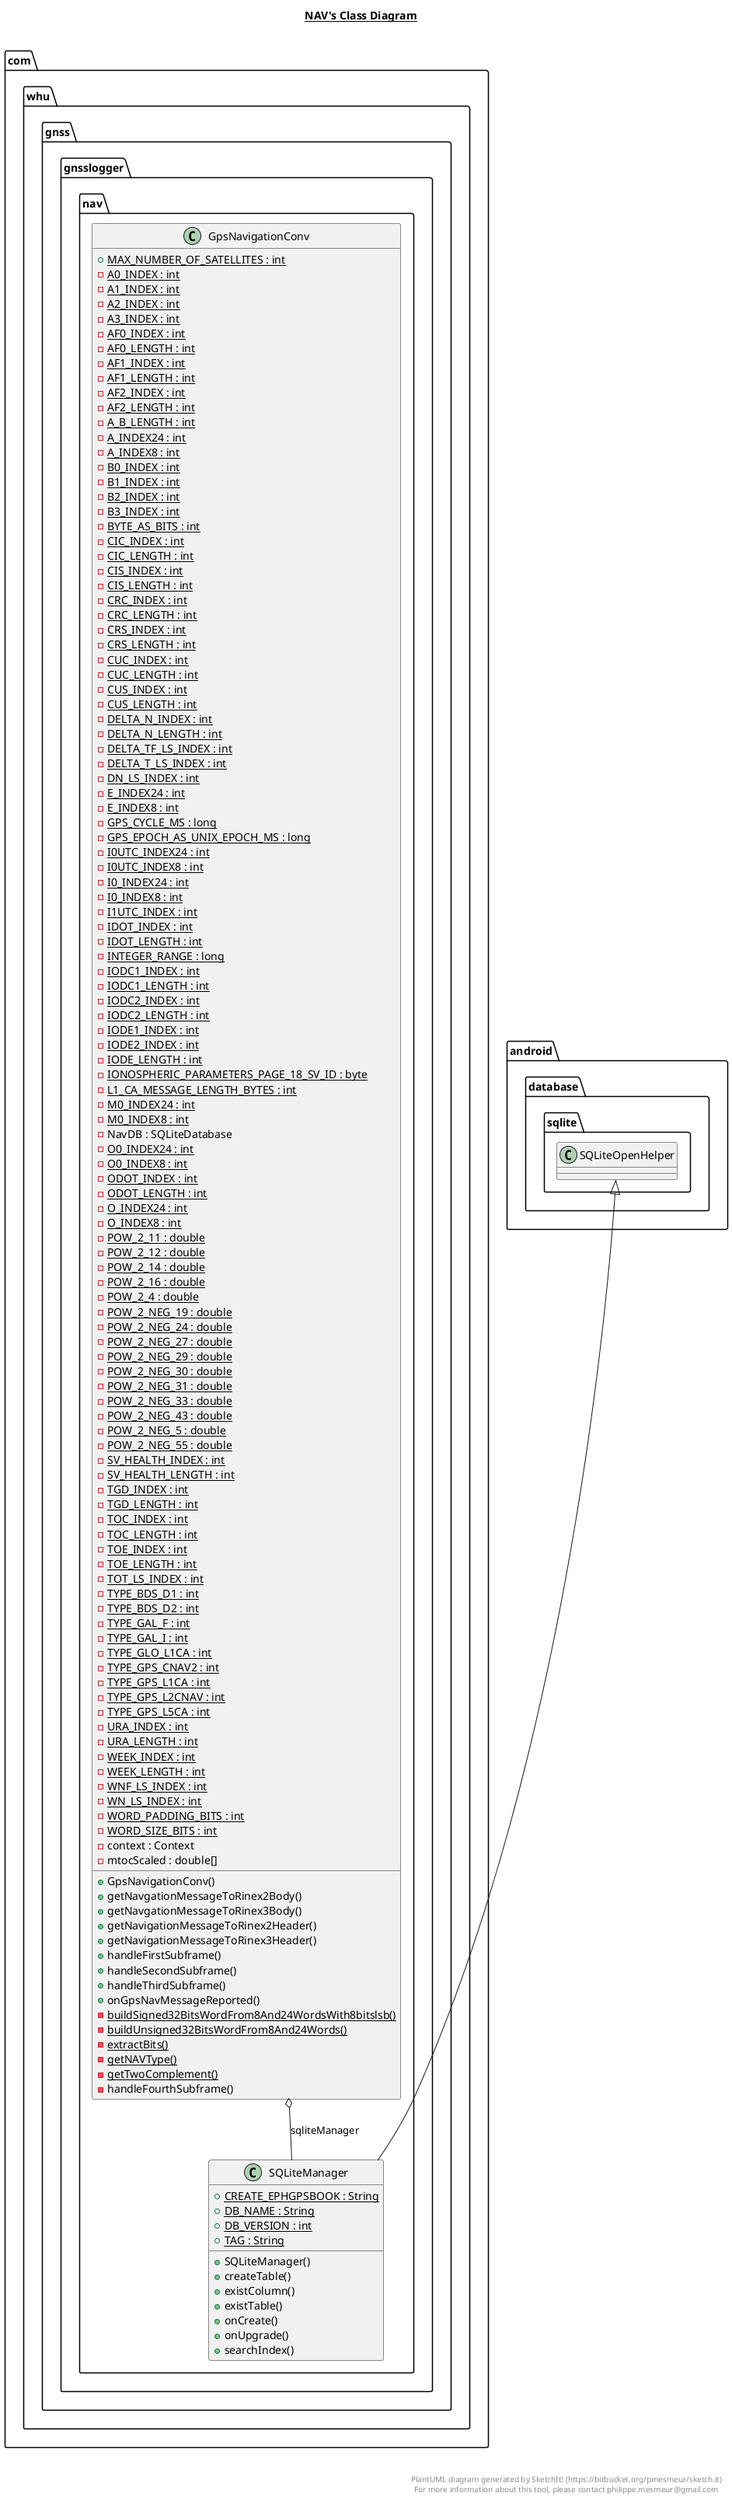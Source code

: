 @startuml

title __NAV's Class Diagram__\n

  namespace com.whu.gnss.gnsslogger {
    namespace nav {
      class com.whu.gnss.gnsslogger.nav.GpsNavigationConv {
          {static} + MAX_NUMBER_OF_SATELLITES : int
          {static} - A0_INDEX : int
          {static} - A1_INDEX : int
          {static} - A2_INDEX : int
          {static} - A3_INDEX : int
          {static} - AF0_INDEX : int
          {static} - AF0_LENGTH : int
          {static} - AF1_INDEX : int
          {static} - AF1_LENGTH : int
          {static} - AF2_INDEX : int
          {static} - AF2_LENGTH : int
          {static} - A_B_LENGTH : int
          {static} - A_INDEX24 : int
          {static} - A_INDEX8 : int
          {static} - B0_INDEX : int
          {static} - B1_INDEX : int
          {static} - B2_INDEX : int
          {static} - B3_INDEX : int
          {static} - BYTE_AS_BITS : int
          {static} - CIC_INDEX : int
          {static} - CIC_LENGTH : int
          {static} - CIS_INDEX : int
          {static} - CIS_LENGTH : int
          {static} - CRC_INDEX : int
          {static} - CRC_LENGTH : int
          {static} - CRS_INDEX : int
          {static} - CRS_LENGTH : int
          {static} - CUC_INDEX : int
          {static} - CUC_LENGTH : int
          {static} - CUS_INDEX : int
          {static} - CUS_LENGTH : int
          {static} - DELTA_N_INDEX : int
          {static} - DELTA_N_LENGTH : int
          {static} - DELTA_TF_LS_INDEX : int
          {static} - DELTA_T_LS_INDEX : int
          {static} - DN_LS_INDEX : int
          {static} - E_INDEX24 : int
          {static} - E_INDEX8 : int
          {static} - GPS_CYCLE_MS : long
          {static} - GPS_EPOCH_AS_UNIX_EPOCH_MS : long
          {static} - I0UTC_INDEX24 : int
          {static} - I0UTC_INDEX8 : int
          {static} - I0_INDEX24 : int
          {static} - I0_INDEX8 : int
          {static} - I1UTC_INDEX : int
          {static} - IDOT_INDEX : int
          {static} - IDOT_LENGTH : int
          {static} - INTEGER_RANGE : long
          {static} - IODC1_INDEX : int
          {static} - IODC1_LENGTH : int
          {static} - IODC2_INDEX : int
          {static} - IODC2_LENGTH : int
          {static} - IODE1_INDEX : int
          {static} - IODE2_INDEX : int
          {static} - IODE_LENGTH : int
          {static} - IONOSPHERIC_PARAMETERS_PAGE_18_SV_ID : byte
          {static} - L1_CA_MESSAGE_LENGTH_BYTES : int
          {static} - M0_INDEX24 : int
          {static} - M0_INDEX8 : int
          - NavDB : SQLiteDatabase
          {static} - O0_INDEX24 : int
          {static} - O0_INDEX8 : int
          {static} - ODOT_INDEX : int
          {static} - ODOT_LENGTH : int
          {static} - O_INDEX24 : int
          {static} - O_INDEX8 : int
          {static} - POW_2_11 : double
          {static} - POW_2_12 : double
          {static} - POW_2_14 : double
          {static} - POW_2_16 : double
          {static} - POW_2_4 : double
          {static} - POW_2_NEG_19 : double
          {static} - POW_2_NEG_24 : double
          {static} - POW_2_NEG_27 : double
          {static} - POW_2_NEG_29 : double
          {static} - POW_2_NEG_30 : double
          {static} - POW_2_NEG_31 : double
          {static} - POW_2_NEG_33 : double
          {static} - POW_2_NEG_43 : double
          {static} - POW_2_NEG_5 : double
          {static} - POW_2_NEG_55 : double
          {static} - SV_HEALTH_INDEX : int
          {static} - SV_HEALTH_LENGTH : int
          {static} - TGD_INDEX : int
          {static} - TGD_LENGTH : int
          {static} - TOC_INDEX : int
          {static} - TOC_LENGTH : int
          {static} - TOE_INDEX : int
          {static} - TOE_LENGTH : int
          {static} - TOT_LS_INDEX : int
          {static} - TYPE_BDS_D1 : int
          {static} - TYPE_BDS_D2 : int
          {static} - TYPE_GAL_F : int
          {static} - TYPE_GAL_I : int
          {static} - TYPE_GLO_L1CA : int
          {static} - TYPE_GPS_CNAV2 : int
          {static} - TYPE_GPS_L1CA : int
          {static} - TYPE_GPS_L2CNAV : int
          {static} - TYPE_GPS_L5CA : int
          {static} - URA_INDEX : int
          {static} - URA_LENGTH : int
          {static} - WEEK_INDEX : int
          {static} - WEEK_LENGTH : int
          {static} - WNF_LS_INDEX : int
          {static} - WN_LS_INDEX : int
          {static} - WORD_PADDING_BITS : int
          {static} - WORD_SIZE_BITS : int
          - context : Context
          - mtocScaled : double[]
          + GpsNavigationConv()
          + getNavgationMessageToRinex2Body()
          + getNavgationMessageToRinex3Body()
          + getNavigationMessageToRinex2Header()
          + getNavigationMessageToRinex3Header()
          + handleFirstSubframe()
          + handleSecondSubframe()
          + handleThirdSubframe()
          + onGpsNavMessageReported()
          {static} - buildSigned32BitsWordFrom8And24WordsWith8bitslsb()
          {static} - buildUnsigned32BitsWordFrom8And24Words()
          {static} - extractBits()
          {static} - getNAVType()
          {static} - getTwoComplement()
          - handleFourthSubframe()
      }
    }
  }
  

  namespace com.whu.gnss.gnsslogger {
    namespace nav {
      class com.whu.gnss.gnsslogger.nav.SQLiteManager {
          {static} + CREATE_EPHGPSBOOK : String
          {static} + DB_NAME : String
          {static} + DB_VERSION : int
          {static} + TAG : String
          + SQLiteManager()
          + createTable()
          + existColumn()
          + existTable()
          + onCreate()
          + onUpgrade()
          + searchIndex()
      }
    }
  }
  

  com.whu.gnss.gnsslogger.nav.GpsNavigationConv o-- com.whu.gnss.gnsslogger.nav.SQLiteManager : sqliteManager
  com.whu.gnss.gnsslogger.nav.SQLiteManager -up-|> android.database.sqlite.SQLiteOpenHelper


right footer


PlantUML diagram generated by SketchIt! (https://bitbucket.org/pmesmeur/sketch.it)
For more information about this tool, please contact philippe.mesmeur@gmail.com
endfooter

@enduml
